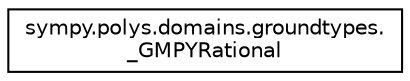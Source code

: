 digraph "Graphical Class Hierarchy"
{
 // LATEX_PDF_SIZE
  edge [fontname="Helvetica",fontsize="10",labelfontname="Helvetica",labelfontsize="10"];
  node [fontname="Helvetica",fontsize="10",shape=record];
  rankdir="LR";
  Node0 [label="sympy.polys.domains.groundtypes.\l_GMPYRational",height=0.2,width=0.4,color="black", fillcolor="white", style="filled",URL="$classsympy_1_1polys_1_1domains_1_1groundtypes_1_1__GMPYRational.html",tooltip=" "];
}

